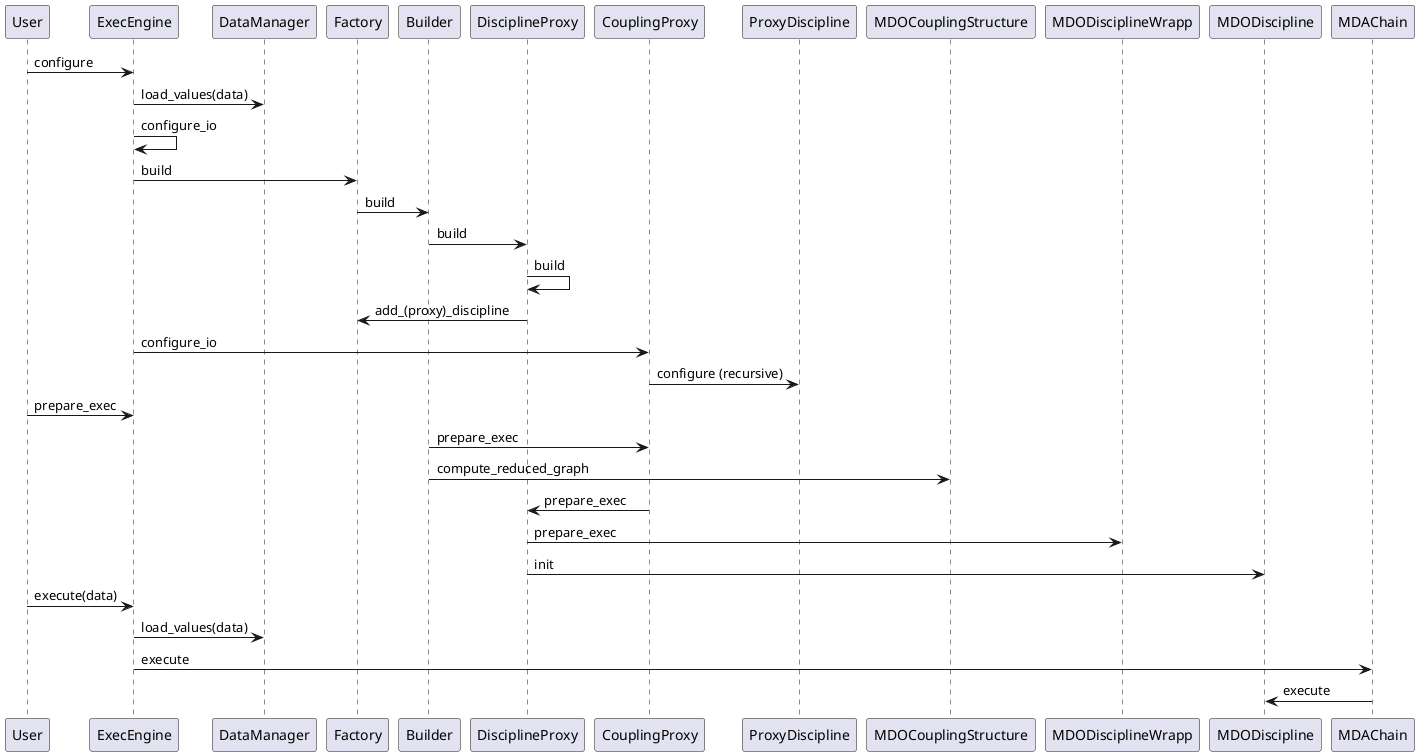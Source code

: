@startuml
User -> ExecEngine: configure
ExecEngine -> DataManager: load_values(data)
ExecEngine -> ExecEngine: configure_io
ExecEngine -> Factory: build
Factory -> Builder: build
Builder -> DisciplineProxy: build
DisciplineProxy -> DisciplineProxy: build
DisciplineProxy -> Factory: add_(proxy)_discipline
/' Configuration -> MultiScenarioBuilder: init '/
/' MultiScenarioBuilder -> Builder: configure '/
/' Builder -> MDOCouplingStructure: compute_reduced_graph '/
/' Builder -> DisciplineProxy: configure '/

ExecEngine -> CouplingProxy: configure_io
CouplingProxy -> ProxyDiscipline: configure (recursive)

User -> ExecEngine: prepare_exec
Builder -> CouplingProxy: prepare_exec
Builder -> MDOCouplingStructure: compute_reduced_graph
CouplingProxy -> DisciplineProxy: prepare_exec
DisciplineProxy -> MDODisciplineWrapp : prepare_exec
DisciplineProxy -> MDODiscipline : init

User -> ExecEngine: execute(data)
ExecEngine -> DataManager: load_values(data)
ExecEngine -> MDAChain: execute
MDAChain -> MDODiscipline : execute
@enduml
